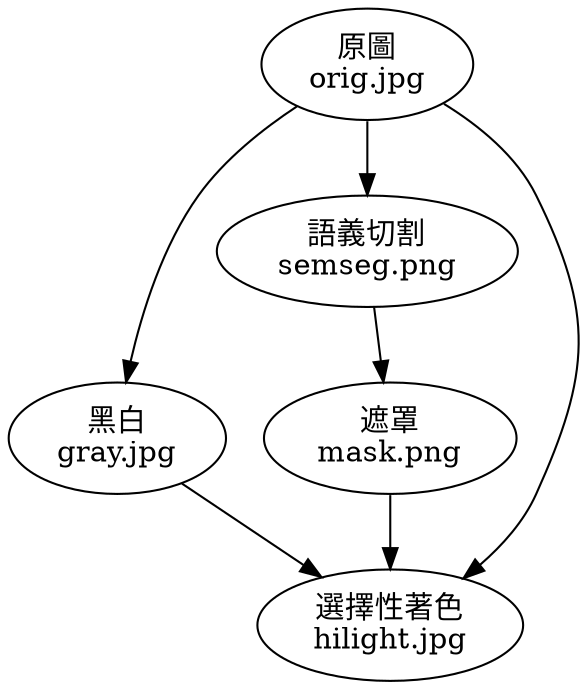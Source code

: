 digraph "遮罩上色流程" {

    rankdir = TB;
    overlap = scale;

    orig [ label="原圖\norig.jpg"; ];
    gray [ label="黑白\ngray.jpg"; ];
    semseg [ label="語義切割\nsemseg.png"; ];
    mask [ label="遮罩\nmask.png"; ];
    hilight [ label="選擇性著色\nhilight.jpg"; ];

    orig -> gray
    orig -> semseg
    semseg -> mask
    { gray orig mask } -> hilight
}

